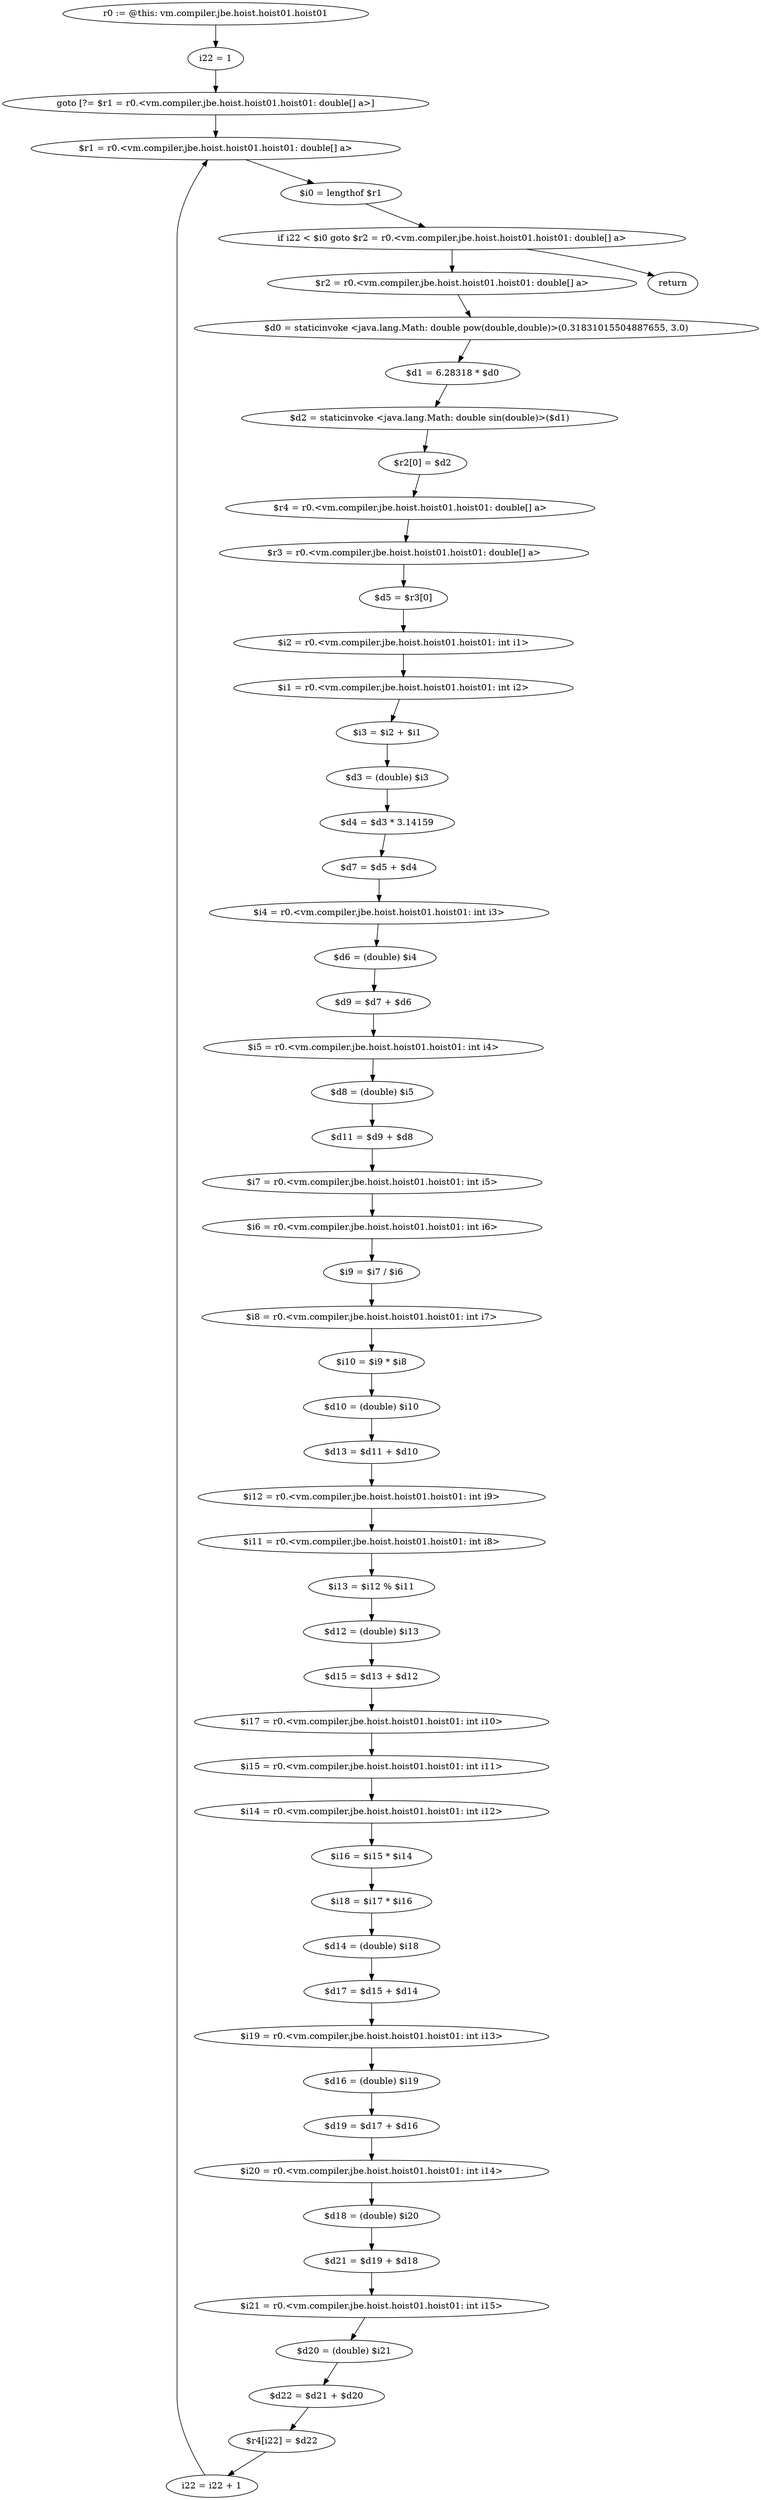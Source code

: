 digraph "unitGraph" {
    "r0 := @this: vm.compiler.jbe.hoist.hoist01.hoist01"
    "i22 = 1"
    "goto [?= $r1 = r0.<vm.compiler.jbe.hoist.hoist01.hoist01: double[] a>]"
    "$r2 = r0.<vm.compiler.jbe.hoist.hoist01.hoist01: double[] a>"
    "$d0 = staticinvoke <java.lang.Math: double pow(double,double)>(0.31831015504887655, 3.0)"
    "$d1 = 6.28318 * $d0"
    "$d2 = staticinvoke <java.lang.Math: double sin(double)>($d1)"
    "$r2[0] = $d2"
    "$r4 = r0.<vm.compiler.jbe.hoist.hoist01.hoist01: double[] a>"
    "$r3 = r0.<vm.compiler.jbe.hoist.hoist01.hoist01: double[] a>"
    "$d5 = $r3[0]"
    "$i2 = r0.<vm.compiler.jbe.hoist.hoist01.hoist01: int i1>"
    "$i1 = r0.<vm.compiler.jbe.hoist.hoist01.hoist01: int i2>"
    "$i3 = $i2 + $i1"
    "$d3 = (double) $i3"
    "$d4 = $d3 * 3.14159"
    "$d7 = $d5 + $d4"
    "$i4 = r0.<vm.compiler.jbe.hoist.hoist01.hoist01: int i3>"
    "$d6 = (double) $i4"
    "$d9 = $d7 + $d6"
    "$i5 = r0.<vm.compiler.jbe.hoist.hoist01.hoist01: int i4>"
    "$d8 = (double) $i5"
    "$d11 = $d9 + $d8"
    "$i7 = r0.<vm.compiler.jbe.hoist.hoist01.hoist01: int i5>"
    "$i6 = r0.<vm.compiler.jbe.hoist.hoist01.hoist01: int i6>"
    "$i9 = $i7 / $i6"
    "$i8 = r0.<vm.compiler.jbe.hoist.hoist01.hoist01: int i7>"
    "$i10 = $i9 * $i8"
    "$d10 = (double) $i10"
    "$d13 = $d11 + $d10"
    "$i12 = r0.<vm.compiler.jbe.hoist.hoist01.hoist01: int i9>"
    "$i11 = r0.<vm.compiler.jbe.hoist.hoist01.hoist01: int i8>"
    "$i13 = $i12 % $i11"
    "$d12 = (double) $i13"
    "$d15 = $d13 + $d12"
    "$i17 = r0.<vm.compiler.jbe.hoist.hoist01.hoist01: int i10>"
    "$i15 = r0.<vm.compiler.jbe.hoist.hoist01.hoist01: int i11>"
    "$i14 = r0.<vm.compiler.jbe.hoist.hoist01.hoist01: int i12>"
    "$i16 = $i15 * $i14"
    "$i18 = $i17 * $i16"
    "$d14 = (double) $i18"
    "$d17 = $d15 + $d14"
    "$i19 = r0.<vm.compiler.jbe.hoist.hoist01.hoist01: int i13>"
    "$d16 = (double) $i19"
    "$d19 = $d17 + $d16"
    "$i20 = r0.<vm.compiler.jbe.hoist.hoist01.hoist01: int i14>"
    "$d18 = (double) $i20"
    "$d21 = $d19 + $d18"
    "$i21 = r0.<vm.compiler.jbe.hoist.hoist01.hoist01: int i15>"
    "$d20 = (double) $i21"
    "$d22 = $d21 + $d20"
    "$r4[i22] = $d22"
    "i22 = i22 + 1"
    "$r1 = r0.<vm.compiler.jbe.hoist.hoist01.hoist01: double[] a>"
    "$i0 = lengthof $r1"
    "if i22 < $i0 goto $r2 = r0.<vm.compiler.jbe.hoist.hoist01.hoist01: double[] a>"
    "return"
    "r0 := @this: vm.compiler.jbe.hoist.hoist01.hoist01"->"i22 = 1";
    "i22 = 1"->"goto [?= $r1 = r0.<vm.compiler.jbe.hoist.hoist01.hoist01: double[] a>]";
    "goto [?= $r1 = r0.<vm.compiler.jbe.hoist.hoist01.hoist01: double[] a>]"->"$r1 = r0.<vm.compiler.jbe.hoist.hoist01.hoist01: double[] a>";
    "$r2 = r0.<vm.compiler.jbe.hoist.hoist01.hoist01: double[] a>"->"$d0 = staticinvoke <java.lang.Math: double pow(double,double)>(0.31831015504887655, 3.0)";
    "$d0 = staticinvoke <java.lang.Math: double pow(double,double)>(0.31831015504887655, 3.0)"->"$d1 = 6.28318 * $d0";
    "$d1 = 6.28318 * $d0"->"$d2 = staticinvoke <java.lang.Math: double sin(double)>($d1)";
    "$d2 = staticinvoke <java.lang.Math: double sin(double)>($d1)"->"$r2[0] = $d2";
    "$r2[0] = $d2"->"$r4 = r0.<vm.compiler.jbe.hoist.hoist01.hoist01: double[] a>";
    "$r4 = r0.<vm.compiler.jbe.hoist.hoist01.hoist01: double[] a>"->"$r3 = r0.<vm.compiler.jbe.hoist.hoist01.hoist01: double[] a>";
    "$r3 = r0.<vm.compiler.jbe.hoist.hoist01.hoist01: double[] a>"->"$d5 = $r3[0]";
    "$d5 = $r3[0]"->"$i2 = r0.<vm.compiler.jbe.hoist.hoist01.hoist01: int i1>";
    "$i2 = r0.<vm.compiler.jbe.hoist.hoist01.hoist01: int i1>"->"$i1 = r0.<vm.compiler.jbe.hoist.hoist01.hoist01: int i2>";
    "$i1 = r0.<vm.compiler.jbe.hoist.hoist01.hoist01: int i2>"->"$i3 = $i2 + $i1";
    "$i3 = $i2 + $i1"->"$d3 = (double) $i3";
    "$d3 = (double) $i3"->"$d4 = $d3 * 3.14159";
    "$d4 = $d3 * 3.14159"->"$d7 = $d5 + $d4";
    "$d7 = $d5 + $d4"->"$i4 = r0.<vm.compiler.jbe.hoist.hoist01.hoist01: int i3>";
    "$i4 = r0.<vm.compiler.jbe.hoist.hoist01.hoist01: int i3>"->"$d6 = (double) $i4";
    "$d6 = (double) $i4"->"$d9 = $d7 + $d6";
    "$d9 = $d7 + $d6"->"$i5 = r0.<vm.compiler.jbe.hoist.hoist01.hoist01: int i4>";
    "$i5 = r0.<vm.compiler.jbe.hoist.hoist01.hoist01: int i4>"->"$d8 = (double) $i5";
    "$d8 = (double) $i5"->"$d11 = $d9 + $d8";
    "$d11 = $d9 + $d8"->"$i7 = r0.<vm.compiler.jbe.hoist.hoist01.hoist01: int i5>";
    "$i7 = r0.<vm.compiler.jbe.hoist.hoist01.hoist01: int i5>"->"$i6 = r0.<vm.compiler.jbe.hoist.hoist01.hoist01: int i6>";
    "$i6 = r0.<vm.compiler.jbe.hoist.hoist01.hoist01: int i6>"->"$i9 = $i7 / $i6";
    "$i9 = $i7 / $i6"->"$i8 = r0.<vm.compiler.jbe.hoist.hoist01.hoist01: int i7>";
    "$i8 = r0.<vm.compiler.jbe.hoist.hoist01.hoist01: int i7>"->"$i10 = $i9 * $i8";
    "$i10 = $i9 * $i8"->"$d10 = (double) $i10";
    "$d10 = (double) $i10"->"$d13 = $d11 + $d10";
    "$d13 = $d11 + $d10"->"$i12 = r0.<vm.compiler.jbe.hoist.hoist01.hoist01: int i9>";
    "$i12 = r0.<vm.compiler.jbe.hoist.hoist01.hoist01: int i9>"->"$i11 = r0.<vm.compiler.jbe.hoist.hoist01.hoist01: int i8>";
    "$i11 = r0.<vm.compiler.jbe.hoist.hoist01.hoist01: int i8>"->"$i13 = $i12 % $i11";
    "$i13 = $i12 % $i11"->"$d12 = (double) $i13";
    "$d12 = (double) $i13"->"$d15 = $d13 + $d12";
    "$d15 = $d13 + $d12"->"$i17 = r0.<vm.compiler.jbe.hoist.hoist01.hoist01: int i10>";
    "$i17 = r0.<vm.compiler.jbe.hoist.hoist01.hoist01: int i10>"->"$i15 = r0.<vm.compiler.jbe.hoist.hoist01.hoist01: int i11>";
    "$i15 = r0.<vm.compiler.jbe.hoist.hoist01.hoist01: int i11>"->"$i14 = r0.<vm.compiler.jbe.hoist.hoist01.hoist01: int i12>";
    "$i14 = r0.<vm.compiler.jbe.hoist.hoist01.hoist01: int i12>"->"$i16 = $i15 * $i14";
    "$i16 = $i15 * $i14"->"$i18 = $i17 * $i16";
    "$i18 = $i17 * $i16"->"$d14 = (double) $i18";
    "$d14 = (double) $i18"->"$d17 = $d15 + $d14";
    "$d17 = $d15 + $d14"->"$i19 = r0.<vm.compiler.jbe.hoist.hoist01.hoist01: int i13>";
    "$i19 = r0.<vm.compiler.jbe.hoist.hoist01.hoist01: int i13>"->"$d16 = (double) $i19";
    "$d16 = (double) $i19"->"$d19 = $d17 + $d16";
    "$d19 = $d17 + $d16"->"$i20 = r0.<vm.compiler.jbe.hoist.hoist01.hoist01: int i14>";
    "$i20 = r0.<vm.compiler.jbe.hoist.hoist01.hoist01: int i14>"->"$d18 = (double) $i20";
    "$d18 = (double) $i20"->"$d21 = $d19 + $d18";
    "$d21 = $d19 + $d18"->"$i21 = r0.<vm.compiler.jbe.hoist.hoist01.hoist01: int i15>";
    "$i21 = r0.<vm.compiler.jbe.hoist.hoist01.hoist01: int i15>"->"$d20 = (double) $i21";
    "$d20 = (double) $i21"->"$d22 = $d21 + $d20";
    "$d22 = $d21 + $d20"->"$r4[i22] = $d22";
    "$r4[i22] = $d22"->"i22 = i22 + 1";
    "i22 = i22 + 1"->"$r1 = r0.<vm.compiler.jbe.hoist.hoist01.hoist01: double[] a>";
    "$r1 = r0.<vm.compiler.jbe.hoist.hoist01.hoist01: double[] a>"->"$i0 = lengthof $r1";
    "$i0 = lengthof $r1"->"if i22 < $i0 goto $r2 = r0.<vm.compiler.jbe.hoist.hoist01.hoist01: double[] a>";
    "if i22 < $i0 goto $r2 = r0.<vm.compiler.jbe.hoist.hoist01.hoist01: double[] a>"->"return";
    "if i22 < $i0 goto $r2 = r0.<vm.compiler.jbe.hoist.hoist01.hoist01: double[] a>"->"$r2 = r0.<vm.compiler.jbe.hoist.hoist01.hoist01: double[] a>";
}
